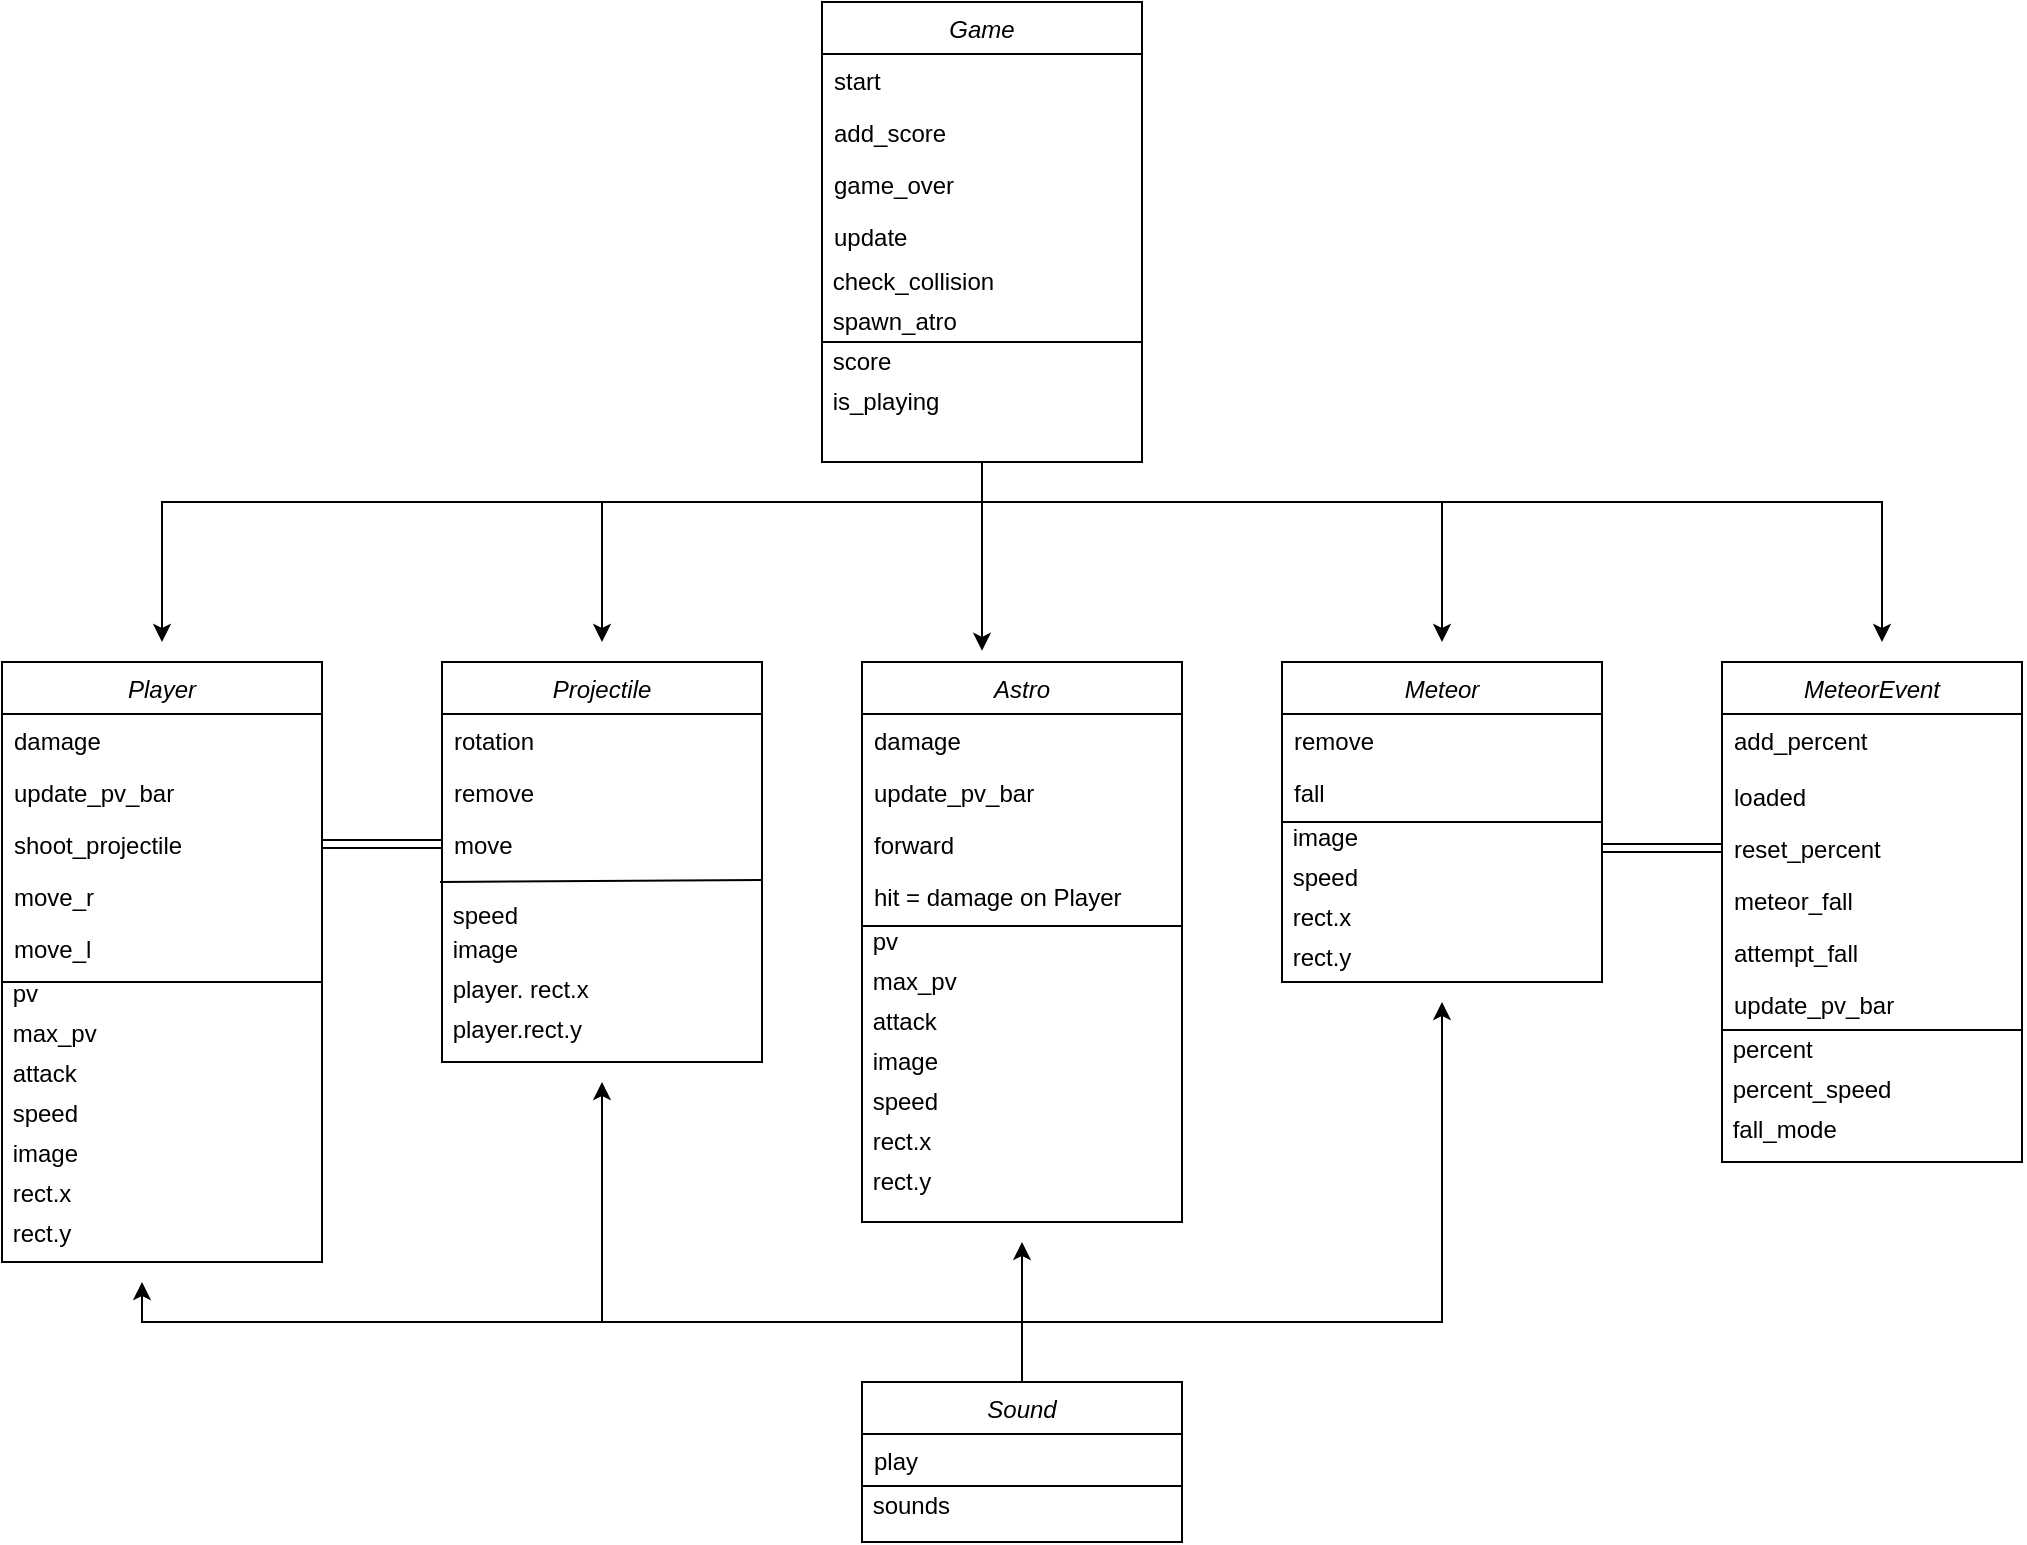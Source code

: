 <mxfile version="14.6.6" type="github">
  <diagram id="a4yLnYOTzEgRWiMyZkhd" name="Page-1">
    <mxGraphModel dx="1913" dy="1203" grid="1" gridSize="10" guides="1" tooltips="1" connect="1" arrows="1" fold="1" page="1" pageScale="1" pageWidth="827" pageHeight="1169" math="0" shadow="0">
      <root>
        <mxCell id="0" />
        <mxCell id="1" parent="0" />
        <mxCell id="2H_K8tPodhpWnuWHJw1--14" style="edgeStyle=none;rounded=0;orthogonalLoop=1;jettySize=auto;html=1;entryX=0.375;entryY=-0.02;entryDx=0;entryDy=0;entryPerimeter=0;" parent="1" source="P_a_gJJjIW5u5B4pkmQv-1" target="P_a_gJJjIW5u5B4pkmQv-30" edge="1">
          <mxGeometry relative="1" as="geometry" />
        </mxCell>
        <mxCell id="2H_K8tPodhpWnuWHJw1--15" style="edgeStyle=orthogonalEdgeStyle;rounded=0;orthogonalLoop=1;jettySize=auto;html=1;exitX=0.75;exitY=1;exitDx=0;exitDy=0;" parent="1" source="P_a_gJJjIW5u5B4pkmQv-1" edge="1">
          <mxGeometry relative="1" as="geometry">
            <mxPoint x="610" y="390" as="targetPoint" />
            <Array as="points">
              <mxPoint x="420" y="300" />
              <mxPoint x="380" y="300" />
              <mxPoint x="380" y="320" />
              <mxPoint x="610" y="320" />
            </Array>
          </mxGeometry>
        </mxCell>
        <mxCell id="2H_K8tPodhpWnuWHJw1--16" style="edgeStyle=orthogonalEdgeStyle;rounded=0;orthogonalLoop=1;jettySize=auto;html=1;exitX=0.25;exitY=1;exitDx=0;exitDy=0;" parent="1" source="P_a_gJJjIW5u5B4pkmQv-1" edge="1">
          <mxGeometry relative="1" as="geometry">
            <mxPoint x="-30" y="390" as="targetPoint" />
            <Array as="points">
              <mxPoint x="380" y="300" />
              <mxPoint x="380" y="320" />
              <mxPoint x="-30" y="320" />
            </Array>
          </mxGeometry>
        </mxCell>
        <mxCell id="2H_K8tPodhpWnuWHJw1--17" style="edgeStyle=orthogonalEdgeStyle;rounded=0;orthogonalLoop=1;jettySize=auto;html=1;exitX=0.5;exitY=1;exitDx=0;exitDy=0;" parent="1" source="P_a_gJJjIW5u5B4pkmQv-1" edge="1">
          <mxGeometry relative="1" as="geometry">
            <mxPoint x="830" y="390" as="targetPoint" />
            <Array as="points">
              <mxPoint x="380" y="320" />
            </Array>
          </mxGeometry>
        </mxCell>
        <mxCell id="P_a_gJJjIW5u5B4pkmQv-1" value="Game" style="swimlane;fontStyle=2;align=center;verticalAlign=top;childLayout=stackLayout;horizontal=1;startSize=26;horizontalStack=0;resizeParent=1;resizeLast=0;collapsible=1;marginBottom=0;rounded=0;shadow=0;strokeWidth=1;" parent="1" vertex="1">
          <mxGeometry x="300" y="70" width="160" height="230" as="geometry">
            <mxRectangle x="230" y="140" width="160" height="26" as="alternateBounds" />
          </mxGeometry>
        </mxCell>
        <mxCell id="P_a_gJJjIW5u5B4pkmQv-3" value="start" style="text;align=left;verticalAlign=top;spacingLeft=4;spacingRight=4;overflow=hidden;rotatable=0;points=[[0,0.5],[1,0.5]];portConstraint=eastwest;rounded=0;shadow=0;html=0;" parent="P_a_gJJjIW5u5B4pkmQv-1" vertex="1">
          <mxGeometry y="26" width="160" height="26" as="geometry" />
        </mxCell>
        <mxCell id="P_a_gJJjIW5u5B4pkmQv-4" value="add_score" style="text;align=left;verticalAlign=top;spacingLeft=4;spacingRight=4;overflow=hidden;rotatable=0;points=[[0,0.5],[1,0.5]];portConstraint=eastwest;rounded=0;shadow=0;html=0;" parent="P_a_gJJjIW5u5B4pkmQv-1" vertex="1">
          <mxGeometry y="52" width="160" height="26" as="geometry" />
        </mxCell>
        <mxCell id="P_a_gJJjIW5u5B4pkmQv-6" value="game_over" style="text;align=left;verticalAlign=top;spacingLeft=4;spacingRight=4;overflow=hidden;rotatable=0;points=[[0,0.5],[1,0.5]];portConstraint=eastwest;rounded=0;shadow=0;html=0;" parent="P_a_gJJjIW5u5B4pkmQv-1" vertex="1">
          <mxGeometry y="78" width="160" height="26" as="geometry" />
        </mxCell>
        <mxCell id="P_a_gJJjIW5u5B4pkmQv-7" value="update" style="text;align=left;verticalAlign=top;spacingLeft=4;spacingRight=4;overflow=hidden;rotatable=0;points=[[0,0.5],[1,0.5]];portConstraint=eastwest;rounded=0;shadow=0;html=0;" parent="P_a_gJJjIW5u5B4pkmQv-1" vertex="1">
          <mxGeometry y="104" width="160" height="26" as="geometry" />
        </mxCell>
        <mxCell id="2H_K8tPodhpWnuWHJw1--11" value="&amp;nbsp;check_collision" style="text;html=1;align=left;verticalAlign=middle;resizable=0;points=[];autosize=1;strokeColor=none;" parent="P_a_gJJjIW5u5B4pkmQv-1" vertex="1">
          <mxGeometry y="130" width="160" height="20" as="geometry" />
        </mxCell>
        <mxCell id="2H_K8tPodhpWnuWHJw1--12" value="&amp;nbsp;spawn_atro" style="text;html=1;align=left;verticalAlign=middle;resizable=0;points=[];autosize=1;strokeColor=none;" parent="P_a_gJJjIW5u5B4pkmQv-1" vertex="1">
          <mxGeometry y="150" width="160" height="20" as="geometry" />
        </mxCell>
        <mxCell id="2H_K8tPodhpWnuWHJw1--65" value="" style="endArrow=none;html=1;entryX=1.031;entryY=1.077;entryDx=0;entryDy=0;entryPerimeter=0;" parent="P_a_gJJjIW5u5B4pkmQv-1" edge="1">
          <mxGeometry width="50" height="50" relative="1" as="geometry">
            <mxPoint y="170" as="sourcePoint" />
            <mxPoint x="160" y="170.002" as="targetPoint" />
          </mxGeometry>
        </mxCell>
        <mxCell id="2H_K8tPodhpWnuWHJw1--66" value="&amp;nbsp;score" style="text;html=1;align=left;verticalAlign=middle;resizable=0;points=[];autosize=1;strokeColor=none;" parent="P_a_gJJjIW5u5B4pkmQv-1" vertex="1">
          <mxGeometry y="170" width="160" height="20" as="geometry" />
        </mxCell>
        <mxCell id="2H_K8tPodhpWnuWHJw1--69" value="&amp;nbsp;is_playing" style="text;html=1;align=left;verticalAlign=middle;resizable=0;points=[];autosize=1;strokeColor=none;" parent="P_a_gJJjIW5u5B4pkmQv-1" vertex="1">
          <mxGeometry y="190" width="160" height="20" as="geometry" />
        </mxCell>
        <mxCell id="P_a_gJJjIW5u5B4pkmQv-10" value="Player" style="swimlane;fontStyle=2;align=center;verticalAlign=top;childLayout=stackLayout;horizontal=1;startSize=26;horizontalStack=0;resizeParent=1;resizeLast=0;collapsible=1;marginBottom=0;rounded=0;shadow=0;strokeWidth=1;" parent="1" vertex="1">
          <mxGeometry x="-110" y="400" width="160" height="300" as="geometry">
            <mxRectangle x="-110" y="400" width="160" height="26" as="alternateBounds" />
          </mxGeometry>
        </mxCell>
        <mxCell id="P_a_gJJjIW5u5B4pkmQv-12" value="damage" style="text;align=left;verticalAlign=top;spacingLeft=4;spacingRight=4;overflow=hidden;rotatable=0;points=[[0,0.5],[1,0.5]];portConstraint=eastwest;rounded=0;shadow=0;html=0;" parent="P_a_gJJjIW5u5B4pkmQv-10" vertex="1">
          <mxGeometry y="26" width="160" height="26" as="geometry" />
        </mxCell>
        <mxCell id="P_a_gJJjIW5u5B4pkmQv-13" value="update_pv_bar" style="text;align=left;verticalAlign=top;spacingLeft=4;spacingRight=4;overflow=hidden;rotatable=0;points=[[0,0.5],[1,0.5]];portConstraint=eastwest;rounded=0;shadow=0;html=0;" parent="P_a_gJJjIW5u5B4pkmQv-10" vertex="1">
          <mxGeometry y="52" width="160" height="26" as="geometry" />
        </mxCell>
        <mxCell id="P_a_gJJjIW5u5B4pkmQv-14" value="shoot_projectile" style="text;align=left;verticalAlign=top;spacingLeft=4;spacingRight=4;overflow=hidden;rotatable=0;points=[[0,0.5],[1,0.5]];portConstraint=eastwest;rounded=0;shadow=0;html=0;" parent="P_a_gJJjIW5u5B4pkmQv-10" vertex="1">
          <mxGeometry y="78" width="160" height="26" as="geometry" />
        </mxCell>
        <mxCell id="P_a_gJJjIW5u5B4pkmQv-15" value="move_r" style="text;align=left;verticalAlign=top;spacingLeft=4;spacingRight=4;overflow=hidden;rotatable=0;points=[[0,0.5],[1,0.5]];portConstraint=eastwest;rounded=0;shadow=0;html=0;" parent="P_a_gJJjIW5u5B4pkmQv-10" vertex="1">
          <mxGeometry y="104" width="160" height="26" as="geometry" />
        </mxCell>
        <mxCell id="P_a_gJJjIW5u5B4pkmQv-16" value="move_l" style="text;align=left;verticalAlign=top;spacingLeft=4;spacingRight=4;overflow=hidden;rotatable=0;points=[[0,0.5],[1,0.5]];portConstraint=eastwest;rounded=0;shadow=0;html=0;" parent="P_a_gJJjIW5u5B4pkmQv-10" vertex="1">
          <mxGeometry y="130" width="160" height="26" as="geometry" />
        </mxCell>
        <mxCell id="2H_K8tPodhpWnuWHJw1--8" value="" style="endArrow=none;html=1;entryX=1.031;entryY=1.077;entryDx=0;entryDy=0;entryPerimeter=0;" parent="P_a_gJJjIW5u5B4pkmQv-10" edge="1">
          <mxGeometry width="50" height="50" relative="1" as="geometry">
            <mxPoint y="160" as="sourcePoint" />
            <mxPoint x="160.0" y="160.002" as="targetPoint" />
          </mxGeometry>
        </mxCell>
        <mxCell id="2H_K8tPodhpWnuWHJw1--30" value="&amp;nbsp;pv" style="text;html=1;align=left;verticalAlign=middle;resizable=0;points=[];autosize=1;strokeColor=none;" parent="P_a_gJJjIW5u5B4pkmQv-10" vertex="1">
          <mxGeometry y="156" width="160" height="20" as="geometry" />
        </mxCell>
        <mxCell id="2H_K8tPodhpWnuWHJw1--33" value="&amp;nbsp;max_pv" style="text;html=1;align=left;verticalAlign=middle;resizable=0;points=[];autosize=1;strokeColor=none;" parent="P_a_gJJjIW5u5B4pkmQv-10" vertex="1">
          <mxGeometry y="176" width="160" height="20" as="geometry" />
        </mxCell>
        <mxCell id="2H_K8tPodhpWnuWHJw1--34" value="&amp;nbsp;attack" style="text;html=1;align=left;verticalAlign=middle;resizable=0;points=[];autosize=1;strokeColor=none;" parent="P_a_gJJjIW5u5B4pkmQv-10" vertex="1">
          <mxGeometry y="196" width="160" height="20" as="geometry" />
        </mxCell>
        <mxCell id="2H_K8tPodhpWnuWHJw1--35" value="&amp;nbsp;speed" style="text;html=1;align=left;verticalAlign=middle;resizable=0;points=[];autosize=1;strokeColor=none;" parent="P_a_gJJjIW5u5B4pkmQv-10" vertex="1">
          <mxGeometry y="216" width="160" height="20" as="geometry" />
        </mxCell>
        <mxCell id="2H_K8tPodhpWnuWHJw1--36" value="&amp;nbsp;image" style="text;html=1;align=left;verticalAlign=middle;resizable=0;points=[];autosize=1;strokeColor=none;" parent="P_a_gJJjIW5u5B4pkmQv-10" vertex="1">
          <mxGeometry y="236" width="160" height="20" as="geometry" />
        </mxCell>
        <mxCell id="2H_K8tPodhpWnuWHJw1--37" value="&amp;nbsp;rect.x&amp;nbsp;" style="text;html=1;align=left;verticalAlign=middle;resizable=0;points=[];autosize=1;strokeColor=none;" parent="P_a_gJJjIW5u5B4pkmQv-10" vertex="1">
          <mxGeometry y="256" width="160" height="20" as="geometry" />
        </mxCell>
        <mxCell id="2H_K8tPodhpWnuWHJw1--38" value="&amp;nbsp;rect.y" style="text;html=1;align=left;verticalAlign=middle;resizable=0;points=[];autosize=1;strokeColor=none;" parent="P_a_gJJjIW5u5B4pkmQv-10" vertex="1">
          <mxGeometry y="276" width="160" height="20" as="geometry" />
        </mxCell>
        <mxCell id="P_a_gJJjIW5u5B4pkmQv-18" value="Projectile" style="swimlane;fontStyle=2;align=center;verticalAlign=top;childLayout=stackLayout;horizontal=1;startSize=26;horizontalStack=0;resizeParent=1;resizeLast=0;collapsible=1;marginBottom=0;rounded=0;shadow=0;strokeWidth=1;" parent="1" vertex="1">
          <mxGeometry x="110" y="400" width="160" height="200" as="geometry">
            <mxRectangle x="230" y="140" width="160" height="26" as="alternateBounds" />
          </mxGeometry>
        </mxCell>
        <mxCell id="P_a_gJJjIW5u5B4pkmQv-19" value="rotation" style="text;align=left;verticalAlign=top;spacingLeft=4;spacingRight=4;overflow=hidden;rotatable=0;points=[[0,0.5],[1,0.5]];portConstraint=eastwest;rounded=0;shadow=0;html=0;" parent="P_a_gJJjIW5u5B4pkmQv-18" vertex="1">
          <mxGeometry y="26" width="160" height="26" as="geometry" />
        </mxCell>
        <mxCell id="P_a_gJJjIW5u5B4pkmQv-20" value="remove" style="text;align=left;verticalAlign=top;spacingLeft=4;spacingRight=4;overflow=hidden;rotatable=0;points=[[0,0.5],[1,0.5]];portConstraint=eastwest;rounded=0;shadow=0;html=0;" parent="P_a_gJJjIW5u5B4pkmQv-18" vertex="1">
          <mxGeometry y="52" width="160" height="26" as="geometry" />
        </mxCell>
        <mxCell id="P_a_gJJjIW5u5B4pkmQv-22" value="move" style="text;align=left;verticalAlign=top;spacingLeft=4;spacingRight=4;overflow=hidden;rotatable=0;points=[[0,0.5],[1,0.5]];portConstraint=eastwest;rounded=0;shadow=0;html=0;" parent="P_a_gJJjIW5u5B4pkmQv-18" vertex="1">
          <mxGeometry y="78" width="160" height="26" as="geometry" />
        </mxCell>
        <mxCell id="B7ljv2a7CQXohOee3qGk-2" value="" style="endArrow=none;html=1;exitX=-0.006;exitY=0.231;exitDx=0;exitDy=0;exitPerimeter=0;" parent="P_a_gJJjIW5u5B4pkmQv-18" edge="1">
          <mxGeometry width="50" height="50" relative="1" as="geometry">
            <mxPoint x="-0.96" y="110.006" as="sourcePoint" />
            <mxPoint x="160" y="109" as="targetPoint" />
          </mxGeometry>
        </mxCell>
        <mxCell id="2H_K8tPodhpWnuWHJw1--39" value="&lt;br&gt;&amp;nbsp;speed" style="text;html=1;align=left;verticalAlign=middle;resizable=0;points=[];autosize=1;strokeColor=none;" parent="P_a_gJJjIW5u5B4pkmQv-18" vertex="1">
          <mxGeometry y="104" width="160" height="30" as="geometry" />
        </mxCell>
        <mxCell id="2H_K8tPodhpWnuWHJw1--41" value="&amp;nbsp;image" style="text;html=1;align=left;verticalAlign=middle;resizable=0;points=[];autosize=1;strokeColor=none;" parent="P_a_gJJjIW5u5B4pkmQv-18" vertex="1">
          <mxGeometry y="134" width="160" height="20" as="geometry" />
        </mxCell>
        <mxCell id="2H_K8tPodhpWnuWHJw1--42" value="&amp;nbsp;player. rect.x" style="text;html=1;align=left;verticalAlign=middle;resizable=0;points=[];autosize=1;strokeColor=none;" parent="P_a_gJJjIW5u5B4pkmQv-18" vertex="1">
          <mxGeometry y="154" width="160" height="20" as="geometry" />
        </mxCell>
        <mxCell id="2H_K8tPodhpWnuWHJw1--43" value="&amp;nbsp;player.rect.y" style="text;html=1;align=left;verticalAlign=middle;resizable=0;points=[];autosize=1;strokeColor=none;" parent="P_a_gJJjIW5u5B4pkmQv-18" vertex="1">
          <mxGeometry y="174" width="160" height="20" as="geometry" />
        </mxCell>
        <mxCell id="P_a_gJJjIW5u5B4pkmQv-30" value="Astro" style="swimlane;fontStyle=2;align=center;verticalAlign=top;childLayout=stackLayout;horizontal=1;startSize=26;horizontalStack=0;resizeParent=1;resizeLast=0;collapsible=1;marginBottom=0;rounded=0;shadow=0;strokeWidth=1;" parent="1" vertex="1">
          <mxGeometry x="320" y="400" width="160" height="280" as="geometry">
            <mxRectangle x="230" y="140" width="160" height="26" as="alternateBounds" />
          </mxGeometry>
        </mxCell>
        <mxCell id="P_a_gJJjIW5u5B4pkmQv-32" value="damage" style="text;align=left;verticalAlign=top;spacingLeft=4;spacingRight=4;overflow=hidden;rotatable=0;points=[[0,0.5],[1,0.5]];portConstraint=eastwest;rounded=0;shadow=0;html=0;" parent="P_a_gJJjIW5u5B4pkmQv-30" vertex="1">
          <mxGeometry y="26" width="160" height="26" as="geometry" />
        </mxCell>
        <mxCell id="P_a_gJJjIW5u5B4pkmQv-33" value="update_pv_bar" style="text;align=left;verticalAlign=top;spacingLeft=4;spacingRight=4;overflow=hidden;rotatable=0;points=[[0,0.5],[1,0.5]];portConstraint=eastwest;rounded=0;shadow=0;html=0;" parent="P_a_gJJjIW5u5B4pkmQv-30" vertex="1">
          <mxGeometry y="52" width="160" height="26" as="geometry" />
        </mxCell>
        <mxCell id="P_a_gJJjIW5u5B4pkmQv-35" value="forward" style="text;align=left;verticalAlign=top;spacingLeft=4;spacingRight=4;overflow=hidden;rotatable=0;points=[[0,0.5],[1,0.5]];portConstraint=eastwest;rounded=0;shadow=0;html=0;" parent="P_a_gJJjIW5u5B4pkmQv-30" vertex="1">
          <mxGeometry y="78" width="160" height="26" as="geometry" />
        </mxCell>
        <mxCell id="P_a_gJJjIW5u5B4pkmQv-36" value="hit = damage on Player&#xa; " style="text;align=left;verticalAlign=top;spacingLeft=4;spacingRight=4;overflow=hidden;rotatable=0;points=[[0,0.5],[1,0.5]];portConstraint=eastwest;rounded=0;shadow=0;html=0;" parent="P_a_gJJjIW5u5B4pkmQv-30" vertex="1">
          <mxGeometry y="104" width="160" height="26" as="geometry" />
        </mxCell>
        <mxCell id="B7ljv2a7CQXohOee3qGk-5" value="" style="endArrow=none;html=1;" parent="P_a_gJJjIW5u5B4pkmQv-30" edge="1">
          <mxGeometry width="50" height="50" relative="1" as="geometry">
            <mxPoint y="132" as="sourcePoint" />
            <mxPoint x="160" y="132" as="targetPoint" />
          </mxGeometry>
        </mxCell>
        <mxCell id="2H_K8tPodhpWnuWHJw1--44" value="&amp;nbsp;pv" style="text;html=1;align=left;verticalAlign=middle;resizable=0;points=[];autosize=1;strokeColor=none;" parent="P_a_gJJjIW5u5B4pkmQv-30" vertex="1">
          <mxGeometry y="130" width="160" height="20" as="geometry" />
        </mxCell>
        <mxCell id="2H_K8tPodhpWnuWHJw1--45" value="&amp;nbsp;max_pv" style="text;html=1;align=left;verticalAlign=middle;resizable=0;points=[];autosize=1;strokeColor=none;" parent="P_a_gJJjIW5u5B4pkmQv-30" vertex="1">
          <mxGeometry y="150" width="160" height="20" as="geometry" />
        </mxCell>
        <mxCell id="2H_K8tPodhpWnuWHJw1--46" value="&amp;nbsp;attack" style="text;html=1;align=left;verticalAlign=middle;resizable=0;points=[];autosize=1;strokeColor=none;" parent="P_a_gJJjIW5u5B4pkmQv-30" vertex="1">
          <mxGeometry y="170" width="160" height="20" as="geometry" />
        </mxCell>
        <mxCell id="2H_K8tPodhpWnuWHJw1--47" value="&amp;nbsp;image" style="text;html=1;align=left;verticalAlign=middle;resizable=0;points=[];autosize=1;strokeColor=none;" parent="P_a_gJJjIW5u5B4pkmQv-30" vertex="1">
          <mxGeometry y="190" width="160" height="20" as="geometry" />
        </mxCell>
        <mxCell id="2H_K8tPodhpWnuWHJw1--48" value="&amp;nbsp;speed" style="text;html=1;align=left;verticalAlign=middle;resizable=0;points=[];autosize=1;strokeColor=none;" parent="P_a_gJJjIW5u5B4pkmQv-30" vertex="1">
          <mxGeometry y="210" width="160" height="20" as="geometry" />
        </mxCell>
        <mxCell id="2H_K8tPodhpWnuWHJw1--49" value="&amp;nbsp;rect.x" style="text;html=1;align=left;verticalAlign=middle;resizable=0;points=[];autosize=1;strokeColor=none;" parent="P_a_gJJjIW5u5B4pkmQv-30" vertex="1">
          <mxGeometry y="230" width="160" height="20" as="geometry" />
        </mxCell>
        <mxCell id="2H_K8tPodhpWnuWHJw1--51" value="&amp;nbsp;rect.y" style="text;html=1;align=left;verticalAlign=middle;resizable=0;points=[];autosize=1;strokeColor=none;" parent="P_a_gJJjIW5u5B4pkmQv-30" vertex="1">
          <mxGeometry y="250" width="160" height="20" as="geometry" />
        </mxCell>
        <mxCell id="P_a_gJJjIW5u5B4pkmQv-38" value="MeteorEvent" style="swimlane;fontStyle=2;align=center;verticalAlign=top;childLayout=stackLayout;horizontal=1;startSize=26;horizontalStack=0;resizeParent=1;resizeLast=0;collapsible=1;marginBottom=0;rounded=0;shadow=0;strokeWidth=1;" parent="1" vertex="1">
          <mxGeometry x="750" y="400" width="150" height="250" as="geometry">
            <mxRectangle x="230" y="140" width="160" height="26" as="alternateBounds" />
          </mxGeometry>
        </mxCell>
        <mxCell id="P_a_gJJjIW5u5B4pkmQv-40" value="add_percent" style="text;align=left;verticalAlign=top;spacingLeft=4;spacingRight=4;overflow=hidden;rotatable=0;points=[[0,0.5],[1,0.5]];portConstraint=eastwest;rounded=0;shadow=0;html=0;" parent="P_a_gJJjIW5u5B4pkmQv-38" vertex="1">
          <mxGeometry y="26" width="150" height="28" as="geometry" />
        </mxCell>
        <mxCell id="P_a_gJJjIW5u5B4pkmQv-42" value="loaded" style="text;align=left;verticalAlign=top;spacingLeft=4;spacingRight=4;overflow=hidden;rotatable=0;points=[[0,0.5],[1,0.5]];portConstraint=eastwest;rounded=0;shadow=0;html=0;" parent="P_a_gJJjIW5u5B4pkmQv-38" vertex="1">
          <mxGeometry y="54" width="150" height="26" as="geometry" />
        </mxCell>
        <mxCell id="P_a_gJJjIW5u5B4pkmQv-43" value="reset_percent" style="text;align=left;verticalAlign=top;spacingLeft=4;spacingRight=4;overflow=hidden;rotatable=0;points=[[0,0.5],[1,0.5]];portConstraint=eastwest;rounded=0;shadow=0;html=0;" parent="P_a_gJJjIW5u5B4pkmQv-38" vertex="1">
          <mxGeometry y="80" width="150" height="26" as="geometry" />
        </mxCell>
        <mxCell id="P_a_gJJjIW5u5B4pkmQv-44" value="meteor_fall" style="text;align=left;verticalAlign=top;spacingLeft=4;spacingRight=4;overflow=hidden;rotatable=0;points=[[0,0.5],[1,0.5]];portConstraint=eastwest;rounded=0;shadow=0;html=0;" parent="P_a_gJJjIW5u5B4pkmQv-38" vertex="1">
          <mxGeometry y="106" width="150" height="26" as="geometry" />
        </mxCell>
        <mxCell id="P_a_gJJjIW5u5B4pkmQv-47" value="attempt_fall" style="text;align=left;verticalAlign=top;spacingLeft=4;spacingRight=4;overflow=hidden;rotatable=0;points=[[0,0.5],[1,0.5]];portConstraint=eastwest;rounded=0;shadow=0;html=0;" parent="P_a_gJJjIW5u5B4pkmQv-38" vertex="1">
          <mxGeometry y="132" width="150" height="26" as="geometry" />
        </mxCell>
        <mxCell id="P_a_gJJjIW5u5B4pkmQv-45" value="update_pv_bar" style="text;align=left;verticalAlign=top;spacingLeft=4;spacingRight=4;overflow=hidden;rotatable=0;points=[[0,0.5],[1,0.5]];portConstraint=eastwest;rounded=0;shadow=0;html=0;" parent="P_a_gJJjIW5u5B4pkmQv-38" vertex="1">
          <mxGeometry y="158" width="150" height="26" as="geometry" />
        </mxCell>
        <mxCell id="2H_K8tPodhpWnuWHJw1--4" value="" style="endArrow=none;html=1;" parent="P_a_gJJjIW5u5B4pkmQv-38" edge="1">
          <mxGeometry width="50" height="50" relative="1" as="geometry">
            <mxPoint y="184" as="sourcePoint" />
            <mxPoint x="150" y="184" as="targetPoint" />
          </mxGeometry>
        </mxCell>
        <mxCell id="2H_K8tPodhpWnuWHJw1--57" value="&amp;nbsp;percent" style="text;html=1;align=left;verticalAlign=middle;resizable=0;points=[];autosize=1;strokeColor=none;" parent="P_a_gJJjIW5u5B4pkmQv-38" vertex="1">
          <mxGeometry y="184" width="150" height="20" as="geometry" />
        </mxCell>
        <mxCell id="2H_K8tPodhpWnuWHJw1--59" value="&amp;nbsp;percent_speed" style="text;html=1;align=left;verticalAlign=middle;resizable=0;points=[];autosize=1;strokeColor=none;" parent="P_a_gJJjIW5u5B4pkmQv-38" vertex="1">
          <mxGeometry y="204" width="150" height="20" as="geometry" />
        </mxCell>
        <mxCell id="2H_K8tPodhpWnuWHJw1--60" value="&amp;nbsp;fall_mode" style="text;html=1;align=left;verticalAlign=middle;resizable=0;points=[];autosize=1;strokeColor=none;" parent="P_a_gJJjIW5u5B4pkmQv-38" vertex="1">
          <mxGeometry y="224" width="150" height="20" as="geometry" />
        </mxCell>
        <mxCell id="2H_K8tPodhpWnuWHJw1--23" style="edgeStyle=elbowEdgeStyle;shape=link;rounded=0;orthogonalLoop=1;jettySize=auto;elbow=vertical;html=1;entryX=0;entryY=0.5;entryDx=0;entryDy=0;" parent="1" target="P_a_gJJjIW5u5B4pkmQv-43" edge="1">
          <mxGeometry relative="1" as="geometry">
            <mxPoint x="690" y="493" as="sourcePoint" />
          </mxGeometry>
        </mxCell>
        <mxCell id="P_a_gJJjIW5u5B4pkmQv-48" value="Meteor" style="swimlane;fontStyle=2;align=center;verticalAlign=top;childLayout=stackLayout;horizontal=1;startSize=26;horizontalStack=0;resizeParent=1;resizeLast=0;collapsible=1;marginBottom=0;rounded=0;shadow=0;strokeWidth=1;" parent="1" vertex="1">
          <mxGeometry x="530" y="400" width="160" height="160" as="geometry">
            <mxRectangle x="230" y="140" width="160" height="26" as="alternateBounds" />
          </mxGeometry>
        </mxCell>
        <mxCell id="P_a_gJJjIW5u5B4pkmQv-49" value="remove" style="text;align=left;verticalAlign=top;spacingLeft=4;spacingRight=4;overflow=hidden;rotatable=0;points=[[0,0.5],[1,0.5]];portConstraint=eastwest;rounded=0;shadow=0;html=0;" parent="P_a_gJJjIW5u5B4pkmQv-48" vertex="1">
          <mxGeometry y="26" width="160" height="26" as="geometry" />
        </mxCell>
        <mxCell id="P_a_gJJjIW5u5B4pkmQv-50" value="fall" style="text;align=left;verticalAlign=top;spacingLeft=4;spacingRight=4;overflow=hidden;rotatable=0;points=[[0,0.5],[1,0.5]];portConstraint=eastwest;rounded=0;shadow=0;html=0;" parent="P_a_gJJjIW5u5B4pkmQv-48" vertex="1">
          <mxGeometry y="52" width="160" height="26" as="geometry" />
        </mxCell>
        <mxCell id="2H_K8tPodhpWnuWHJw1--5" value="" style="endArrow=none;html=1;entryX=1.031;entryY=1.077;entryDx=0;entryDy=0;entryPerimeter=0;" parent="P_a_gJJjIW5u5B4pkmQv-48" edge="1">
          <mxGeometry width="50" height="50" relative="1" as="geometry">
            <mxPoint y="80" as="sourcePoint" />
            <mxPoint x="160.0" y="80.002" as="targetPoint" />
          </mxGeometry>
        </mxCell>
        <mxCell id="2H_K8tPodhpWnuWHJw1--52" value="&amp;nbsp;image" style="text;html=1;align=left;verticalAlign=middle;resizable=0;points=[];autosize=1;strokeColor=none;" parent="P_a_gJJjIW5u5B4pkmQv-48" vertex="1">
          <mxGeometry y="78" width="160" height="20" as="geometry" />
        </mxCell>
        <mxCell id="2H_K8tPodhpWnuWHJw1--53" value="&amp;nbsp;speed" style="text;html=1;align=left;verticalAlign=middle;resizable=0;points=[];autosize=1;strokeColor=none;" parent="P_a_gJJjIW5u5B4pkmQv-48" vertex="1">
          <mxGeometry y="98" width="160" height="20" as="geometry" />
        </mxCell>
        <mxCell id="2H_K8tPodhpWnuWHJw1--54" value="&amp;nbsp;rect.x" style="text;html=1;align=left;verticalAlign=middle;resizable=0;points=[];autosize=1;strokeColor=none;" parent="P_a_gJJjIW5u5B4pkmQv-48" vertex="1">
          <mxGeometry y="118" width="160" height="20" as="geometry" />
        </mxCell>
        <mxCell id="2H_K8tPodhpWnuWHJw1--55" value="&amp;nbsp;rect.y" style="text;html=1;align=left;verticalAlign=middle;resizable=0;points=[];autosize=1;strokeColor=none;" parent="P_a_gJJjIW5u5B4pkmQv-48" vertex="1">
          <mxGeometry y="138" width="160" height="20" as="geometry" />
        </mxCell>
        <mxCell id="2H_K8tPodhpWnuWHJw1--1" style="edgeStyle=orthogonalEdgeStyle;rounded=0;orthogonalLoop=1;jettySize=auto;html=1;exitX=0.5;exitY=1;exitDx=0;exitDy=0;" parent="1" source="P_a_gJJjIW5u5B4pkmQv-1" edge="1">
          <mxGeometry relative="1" as="geometry">
            <mxPoint x="190" y="390" as="targetPoint" />
            <mxPoint x="380" y="320" as="sourcePoint" />
            <Array as="points">
              <mxPoint x="380" y="320" />
              <mxPoint x="190" y="320" />
            </Array>
          </mxGeometry>
        </mxCell>
        <mxCell id="P_a_gJJjIW5u5B4pkmQv-58" value="Sound" style="swimlane;fontStyle=2;align=center;verticalAlign=top;childLayout=stackLayout;horizontal=1;startSize=26;horizontalStack=0;resizeParent=1;resizeLast=0;collapsible=1;marginBottom=0;rounded=0;shadow=0;strokeWidth=1;" parent="1" vertex="1">
          <mxGeometry x="320" y="760" width="160" height="80" as="geometry">
            <mxRectangle x="230" y="140" width="160" height="26" as="alternateBounds" />
          </mxGeometry>
        </mxCell>
        <mxCell id="P_a_gJJjIW5u5B4pkmQv-59" value="play" style="text;align=left;verticalAlign=top;spacingLeft=4;spacingRight=4;overflow=hidden;rotatable=0;points=[[0,0.5],[1,0.5]];portConstraint=eastwest;rounded=0;shadow=0;html=0;" parent="P_a_gJJjIW5u5B4pkmQv-58" vertex="1">
          <mxGeometry y="26" width="160" height="26" as="geometry" />
        </mxCell>
        <mxCell id="2H_K8tPodhpWnuWHJw1--9" value="" style="endArrow=none;html=1;entryX=1.031;entryY=1.077;entryDx=0;entryDy=0;entryPerimeter=0;" parent="P_a_gJJjIW5u5B4pkmQv-58" edge="1">
          <mxGeometry width="50" height="50" relative="1" as="geometry">
            <mxPoint y="52" as="sourcePoint" />
            <mxPoint x="160" y="52.002" as="targetPoint" />
          </mxGeometry>
        </mxCell>
        <mxCell id="2H_K8tPodhpWnuWHJw1--25" value="&amp;nbsp;sounds" style="text;html=1;align=left;verticalAlign=middle;resizable=0;points=[];autosize=1;strokeColor=none;" parent="P_a_gJJjIW5u5B4pkmQv-58" vertex="1">
          <mxGeometry y="52" width="160" height="20" as="geometry" />
        </mxCell>
        <mxCell id="2H_K8tPodhpWnuWHJw1--18" style="edgeStyle=none;rounded=0;orthogonalLoop=1;jettySize=auto;html=1;exitX=0.5;exitY=0;exitDx=0;exitDy=0;" parent="1" source="P_a_gJJjIW5u5B4pkmQv-58" edge="1">
          <mxGeometry relative="1" as="geometry">
            <mxPoint x="300" y="740" as="sourcePoint" />
            <mxPoint x="400" y="690" as="targetPoint" />
          </mxGeometry>
        </mxCell>
        <mxCell id="2H_K8tPodhpWnuWHJw1--19" style="edgeStyle=orthogonalEdgeStyle;rounded=0;orthogonalLoop=1;jettySize=auto;html=1;exitX=0.5;exitY=0;exitDx=0;exitDy=0;" parent="1" source="P_a_gJJjIW5u5B4pkmQv-58" edge="1">
          <mxGeometry relative="1" as="geometry">
            <mxPoint x="190" y="610" as="targetPoint" />
            <mxPoint x="380" y="790" as="sourcePoint" />
            <Array as="points">
              <mxPoint x="400" y="730" />
              <mxPoint x="190" y="730" />
            </Array>
          </mxGeometry>
        </mxCell>
        <mxCell id="2H_K8tPodhpWnuWHJw1--20" style="edgeStyle=orthogonalEdgeStyle;rounded=0;orthogonalLoop=1;jettySize=auto;html=1;exitX=0.5;exitY=1;exitDx=0;exitDy=0;" parent="1" edge="1">
          <mxGeometry relative="1" as="geometry">
            <mxPoint x="-40" y="710" as="targetPoint" />
            <mxPoint x="190" y="690" as="sourcePoint" />
            <Array as="points">
              <mxPoint x="190" y="730" />
              <mxPoint x="-40" y="730" />
            </Array>
          </mxGeometry>
        </mxCell>
        <mxCell id="2H_K8tPodhpWnuWHJw1--21" style="edgeStyle=orthogonalEdgeStyle;rounded=0;orthogonalLoop=1;jettySize=auto;html=1;exitX=0.5;exitY=0;exitDx=0;exitDy=0;" parent="1" source="P_a_gJJjIW5u5B4pkmQv-58" edge="1">
          <mxGeometry relative="1" as="geometry">
            <mxPoint x="610" y="570" as="targetPoint" />
            <mxPoint x="650" y="640" as="sourcePoint" />
            <Array as="points">
              <mxPoint x="400" y="730" />
              <mxPoint x="610" y="730" />
            </Array>
          </mxGeometry>
        </mxCell>
        <mxCell id="2H_K8tPodhpWnuWHJw1--24" style="edgeStyle=elbowEdgeStyle;shape=link;rounded=0;orthogonalLoop=1;jettySize=auto;elbow=vertical;html=1;exitX=1;exitY=0.5;exitDx=0;exitDy=0;entryX=0;entryY=0.5;entryDx=0;entryDy=0;" parent="1" source="P_a_gJJjIW5u5B4pkmQv-14" target="P_a_gJJjIW5u5B4pkmQv-22" edge="1">
          <mxGeometry relative="1" as="geometry" />
        </mxCell>
      </root>
    </mxGraphModel>
  </diagram>
</mxfile>
